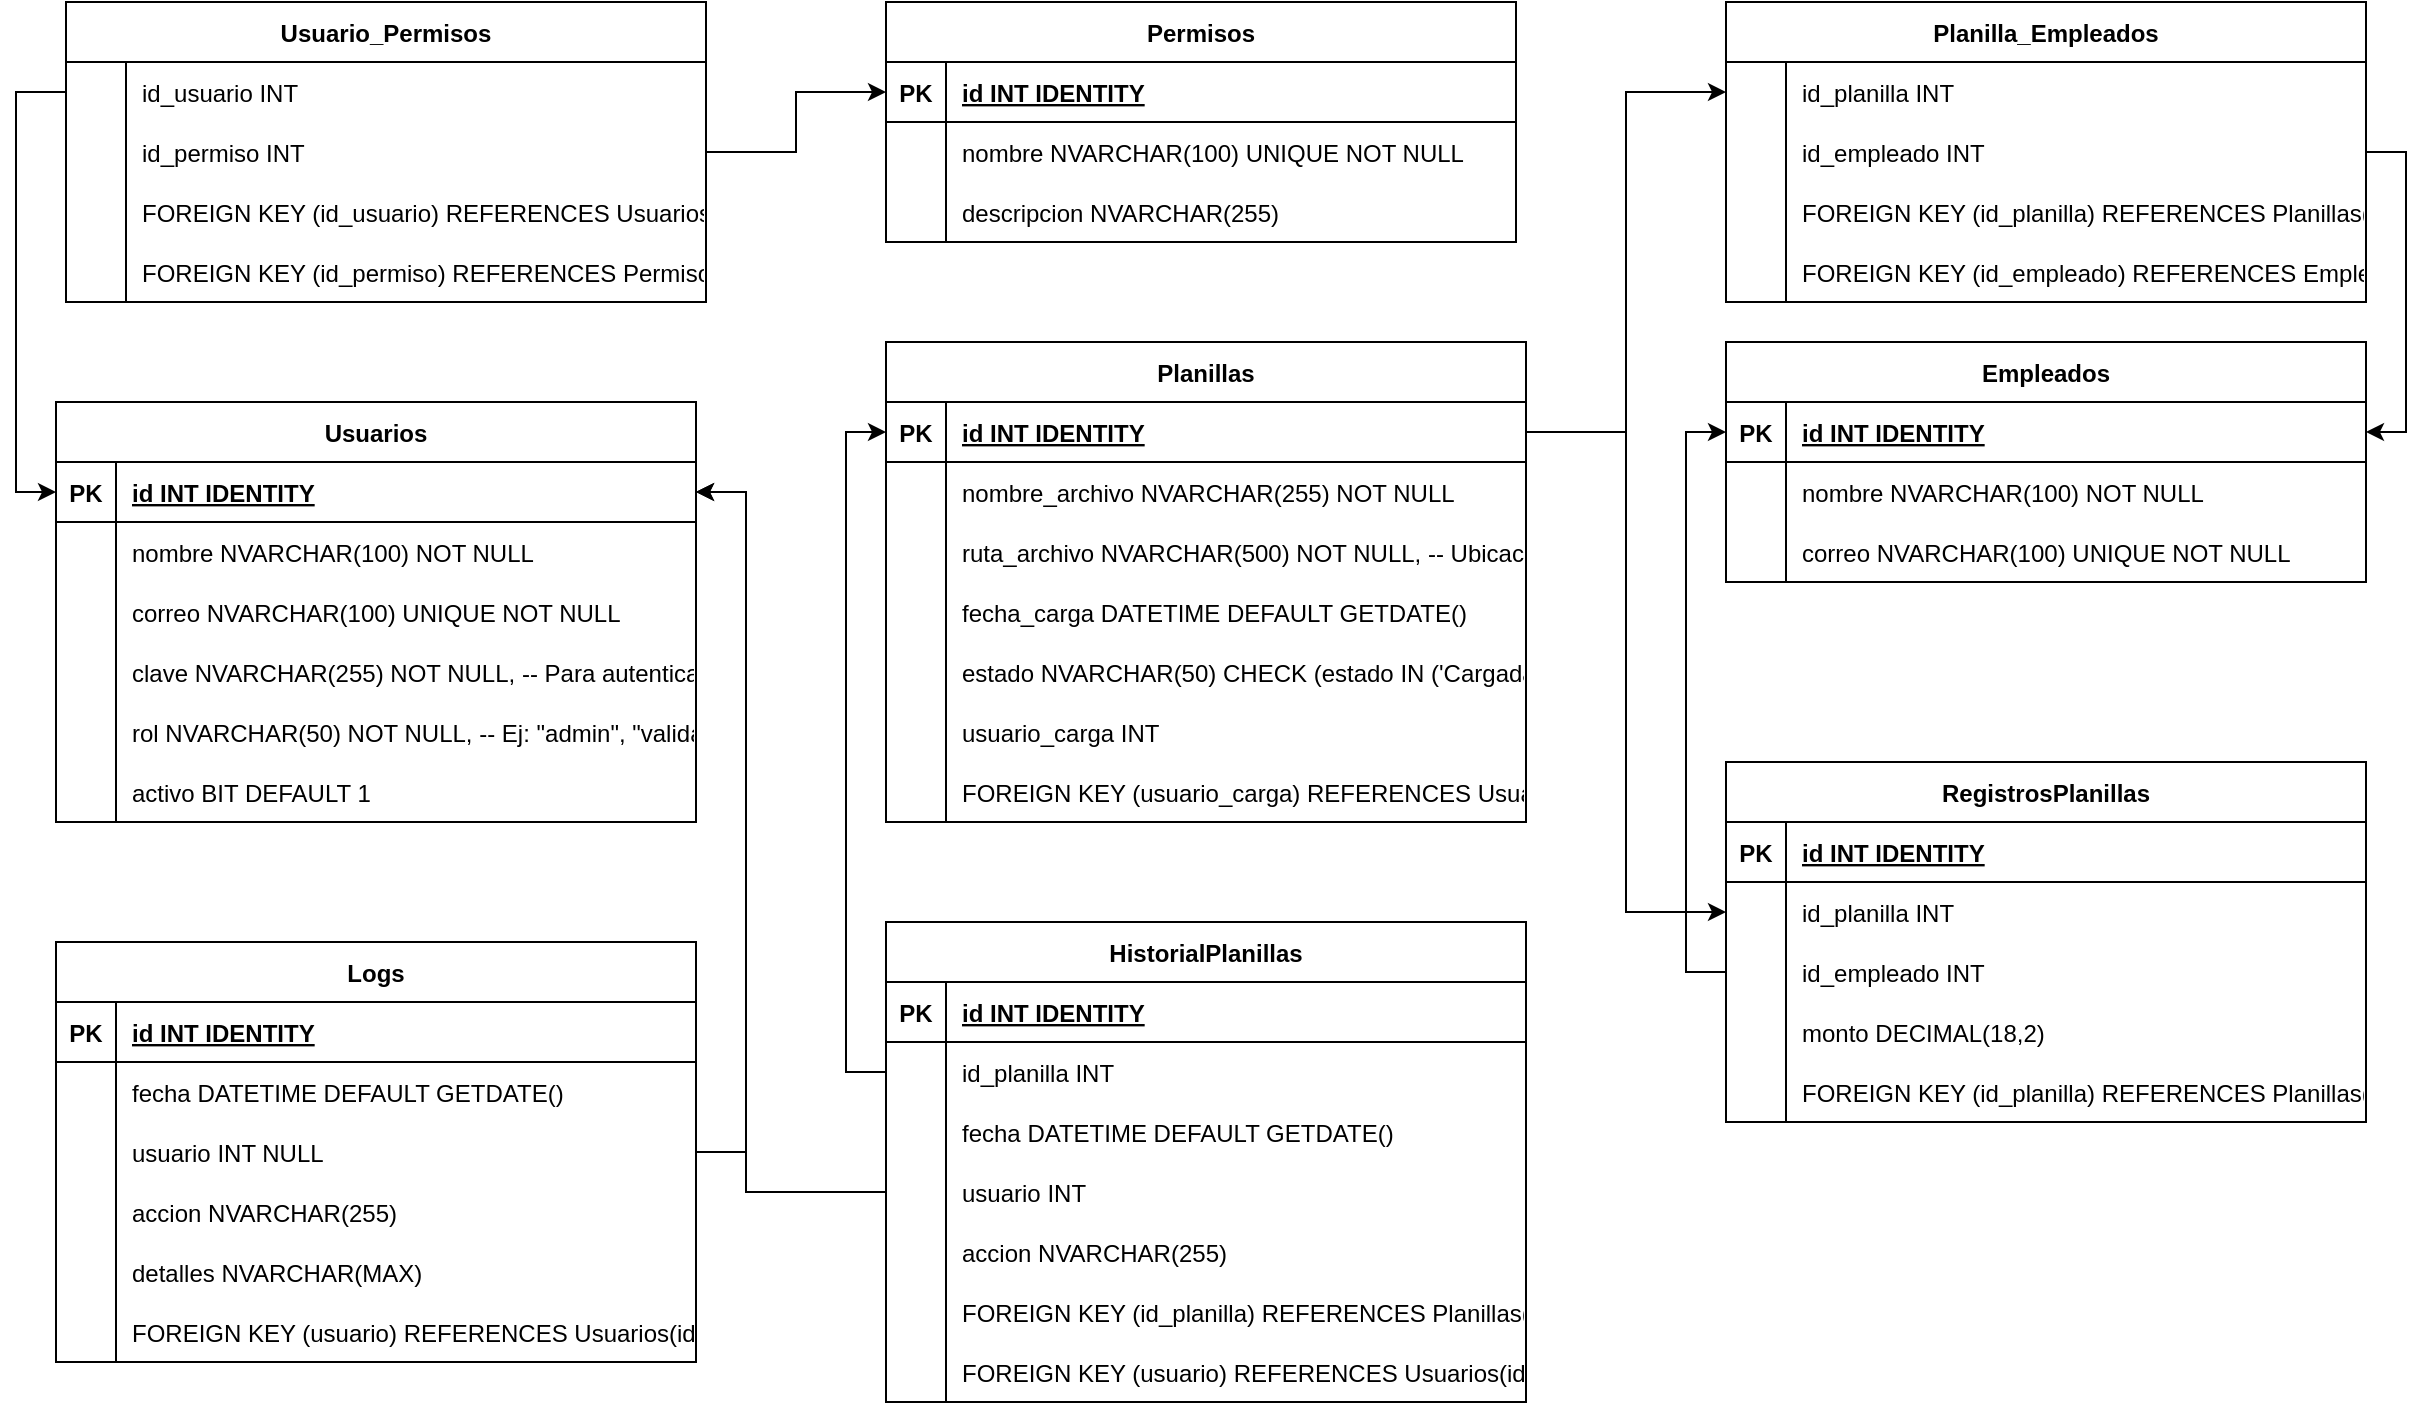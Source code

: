 <mxfile version="26.1.0">
  <diagram id="4pjUvsiZn3w7Avb8T7Lv" name="Página-1">
    <mxGraphModel dx="3434" dy="1342" grid="1" gridSize="10" guides="1" tooltips="1" connect="1" arrows="1" fold="1" page="1" pageScale="1" pageWidth="827" pageHeight="1169" math="0" shadow="0">
      <root>
        <mxCell id="0" />
        <mxCell id="1" parent="0" />
        <mxCell id="kPYO-tZf4_fOYgwMHSNr-1" value="Usuarios" style="shape=table;startSize=30;container=1;collapsible=1;childLayout=tableLayout;fixedRows=1;rowLines=0;fontStyle=1;align=center;resizeLast=1;" vertex="1" parent="1">
          <mxGeometry x="-790" y="210" width="320" height="210" as="geometry" />
        </mxCell>
        <mxCell id="kPYO-tZf4_fOYgwMHSNr-2" value="" style="shape=tableRow;horizontal=0;startSize=0;swimlaneHead=0;swimlaneBody=0;fillColor=none;collapsible=0;dropTarget=0;points=[[0,0.5],[1,0.5]];portConstraint=eastwest;strokeColor=inherit;top=0;left=0;right=0;bottom=1;" vertex="1" parent="kPYO-tZf4_fOYgwMHSNr-1">
          <mxGeometry y="30" width="320" height="30" as="geometry" />
        </mxCell>
        <mxCell id="kPYO-tZf4_fOYgwMHSNr-3" value="PK" style="shape=partialRectangle;overflow=hidden;connectable=0;fillColor=none;strokeColor=inherit;top=0;left=0;bottom=0;right=0;fontStyle=1;" vertex="1" parent="kPYO-tZf4_fOYgwMHSNr-2">
          <mxGeometry width="30" height="30" as="geometry">
            <mxRectangle width="30" height="30" as="alternateBounds" />
          </mxGeometry>
        </mxCell>
        <mxCell id="kPYO-tZf4_fOYgwMHSNr-4" value="id INT IDENTITY " style="shape=partialRectangle;overflow=hidden;connectable=0;fillColor=none;align=left;strokeColor=inherit;top=0;left=0;bottom=0;right=0;spacingLeft=6;fontStyle=5;" vertex="1" parent="kPYO-tZf4_fOYgwMHSNr-2">
          <mxGeometry x="30" width="290" height="30" as="geometry">
            <mxRectangle width="290" height="30" as="alternateBounds" />
          </mxGeometry>
        </mxCell>
        <mxCell id="kPYO-tZf4_fOYgwMHSNr-5" value="" style="shape=tableRow;horizontal=0;startSize=0;swimlaneHead=0;swimlaneBody=0;fillColor=none;collapsible=0;dropTarget=0;points=[[0,0.5],[1,0.5]];portConstraint=eastwest;strokeColor=inherit;top=0;left=0;right=0;bottom=0;" vertex="1" parent="kPYO-tZf4_fOYgwMHSNr-1">
          <mxGeometry y="60" width="320" height="30" as="geometry" />
        </mxCell>
        <mxCell id="kPYO-tZf4_fOYgwMHSNr-6" value="" style="shape=partialRectangle;overflow=hidden;connectable=0;fillColor=none;strokeColor=inherit;top=0;left=0;bottom=0;right=0;" vertex="1" parent="kPYO-tZf4_fOYgwMHSNr-5">
          <mxGeometry width="30" height="30" as="geometry">
            <mxRectangle width="30" height="30" as="alternateBounds" />
          </mxGeometry>
        </mxCell>
        <mxCell id="kPYO-tZf4_fOYgwMHSNr-7" value="nombre NVARCHAR(100) NOT NULL" style="shape=partialRectangle;overflow=hidden;connectable=0;fillColor=none;align=left;strokeColor=inherit;top=0;left=0;bottom=0;right=0;spacingLeft=6;" vertex="1" parent="kPYO-tZf4_fOYgwMHSNr-5">
          <mxGeometry x="30" width="290" height="30" as="geometry">
            <mxRectangle width="290" height="30" as="alternateBounds" />
          </mxGeometry>
        </mxCell>
        <mxCell id="kPYO-tZf4_fOYgwMHSNr-8" value="" style="shape=tableRow;horizontal=0;startSize=0;swimlaneHead=0;swimlaneBody=0;fillColor=none;collapsible=0;dropTarget=0;points=[[0,0.5],[1,0.5]];portConstraint=eastwest;strokeColor=inherit;top=0;left=0;right=0;bottom=0;" vertex="1" parent="kPYO-tZf4_fOYgwMHSNr-1">
          <mxGeometry y="90" width="320" height="30" as="geometry" />
        </mxCell>
        <mxCell id="kPYO-tZf4_fOYgwMHSNr-9" value="" style="shape=partialRectangle;overflow=hidden;connectable=0;fillColor=none;strokeColor=inherit;top=0;left=0;bottom=0;right=0;" vertex="1" parent="kPYO-tZf4_fOYgwMHSNr-8">
          <mxGeometry width="30" height="30" as="geometry">
            <mxRectangle width="30" height="30" as="alternateBounds" />
          </mxGeometry>
        </mxCell>
        <mxCell id="kPYO-tZf4_fOYgwMHSNr-10" value="correo NVARCHAR(100) UNIQUE NOT NULL" style="shape=partialRectangle;overflow=hidden;connectable=0;fillColor=none;align=left;strokeColor=inherit;top=0;left=0;bottom=0;right=0;spacingLeft=6;" vertex="1" parent="kPYO-tZf4_fOYgwMHSNr-8">
          <mxGeometry x="30" width="290" height="30" as="geometry">
            <mxRectangle width="290" height="30" as="alternateBounds" />
          </mxGeometry>
        </mxCell>
        <mxCell id="kPYO-tZf4_fOYgwMHSNr-11" value="" style="shape=tableRow;horizontal=0;startSize=0;swimlaneHead=0;swimlaneBody=0;fillColor=none;collapsible=0;dropTarget=0;points=[[0,0.5],[1,0.5]];portConstraint=eastwest;strokeColor=inherit;top=0;left=0;right=0;bottom=0;" vertex="1" parent="kPYO-tZf4_fOYgwMHSNr-1">
          <mxGeometry y="120" width="320" height="30" as="geometry" />
        </mxCell>
        <mxCell id="kPYO-tZf4_fOYgwMHSNr-12" value="" style="shape=partialRectangle;overflow=hidden;connectable=0;fillColor=none;strokeColor=inherit;top=0;left=0;bottom=0;right=0;" vertex="1" parent="kPYO-tZf4_fOYgwMHSNr-11">
          <mxGeometry width="30" height="30" as="geometry">
            <mxRectangle width="30" height="30" as="alternateBounds" />
          </mxGeometry>
        </mxCell>
        <mxCell id="kPYO-tZf4_fOYgwMHSNr-13" value="clave NVARCHAR(255) NOT NULL,  -- Para autenticación complementaria" style="shape=partialRectangle;overflow=hidden;connectable=0;fillColor=none;align=left;strokeColor=inherit;top=0;left=0;bottom=0;right=0;spacingLeft=6;" vertex="1" parent="kPYO-tZf4_fOYgwMHSNr-11">
          <mxGeometry x="30" width="290" height="30" as="geometry">
            <mxRectangle width="290" height="30" as="alternateBounds" />
          </mxGeometry>
        </mxCell>
        <mxCell id="kPYO-tZf4_fOYgwMHSNr-14" value="" style="shape=tableRow;horizontal=0;startSize=0;swimlaneHead=0;swimlaneBody=0;fillColor=none;collapsible=0;dropTarget=0;points=[[0,0.5],[1,0.5]];portConstraint=eastwest;strokeColor=inherit;top=0;left=0;right=0;bottom=0;" vertex="1" parent="kPYO-tZf4_fOYgwMHSNr-1">
          <mxGeometry y="150" width="320" height="30" as="geometry" />
        </mxCell>
        <mxCell id="kPYO-tZf4_fOYgwMHSNr-15" value="" style="shape=partialRectangle;overflow=hidden;connectable=0;fillColor=none;strokeColor=inherit;top=0;left=0;bottom=0;right=0;" vertex="1" parent="kPYO-tZf4_fOYgwMHSNr-14">
          <mxGeometry width="30" height="30" as="geometry">
            <mxRectangle width="30" height="30" as="alternateBounds" />
          </mxGeometry>
        </mxCell>
        <mxCell id="kPYO-tZf4_fOYgwMHSNr-16" value="rol NVARCHAR(50) NOT NULL,  -- Ej: &quot;admin&quot;, &quot;validador&quot;, &quot;empleado&quot;" style="shape=partialRectangle;overflow=hidden;connectable=0;fillColor=none;align=left;strokeColor=inherit;top=0;left=0;bottom=0;right=0;spacingLeft=6;" vertex="1" parent="kPYO-tZf4_fOYgwMHSNr-14">
          <mxGeometry x="30" width="290" height="30" as="geometry">
            <mxRectangle width="290" height="30" as="alternateBounds" />
          </mxGeometry>
        </mxCell>
        <mxCell id="kPYO-tZf4_fOYgwMHSNr-17" value="" style="shape=tableRow;horizontal=0;startSize=0;swimlaneHead=0;swimlaneBody=0;fillColor=none;collapsible=0;dropTarget=0;points=[[0,0.5],[1,0.5]];portConstraint=eastwest;strokeColor=inherit;top=0;left=0;right=0;bottom=0;" vertex="1" parent="kPYO-tZf4_fOYgwMHSNr-1">
          <mxGeometry y="180" width="320" height="30" as="geometry" />
        </mxCell>
        <mxCell id="kPYO-tZf4_fOYgwMHSNr-18" value="" style="shape=partialRectangle;overflow=hidden;connectable=0;fillColor=none;strokeColor=inherit;top=0;left=0;bottom=0;right=0;" vertex="1" parent="kPYO-tZf4_fOYgwMHSNr-17">
          <mxGeometry width="30" height="30" as="geometry">
            <mxRectangle width="30" height="30" as="alternateBounds" />
          </mxGeometry>
        </mxCell>
        <mxCell id="kPYO-tZf4_fOYgwMHSNr-19" value="activo BIT DEFAULT 1" style="shape=partialRectangle;overflow=hidden;connectable=0;fillColor=none;align=left;strokeColor=inherit;top=0;left=0;bottom=0;right=0;spacingLeft=6;" vertex="1" parent="kPYO-tZf4_fOYgwMHSNr-17">
          <mxGeometry x="30" width="290" height="30" as="geometry">
            <mxRectangle width="290" height="30" as="alternateBounds" />
          </mxGeometry>
        </mxCell>
        <mxCell id="kPYO-tZf4_fOYgwMHSNr-20" value="Permisos" style="shape=table;startSize=30;container=1;collapsible=1;childLayout=tableLayout;fixedRows=1;rowLines=0;fontStyle=1;align=center;resizeLast=1;" vertex="1" parent="1">
          <mxGeometry x="-375" y="10" width="315" height="120" as="geometry" />
        </mxCell>
        <mxCell id="kPYO-tZf4_fOYgwMHSNr-21" value="" style="shape=tableRow;horizontal=0;startSize=0;swimlaneHead=0;swimlaneBody=0;fillColor=none;collapsible=0;dropTarget=0;points=[[0,0.5],[1,0.5]];portConstraint=eastwest;strokeColor=inherit;top=0;left=0;right=0;bottom=1;" vertex="1" parent="kPYO-tZf4_fOYgwMHSNr-20">
          <mxGeometry y="30" width="315" height="30" as="geometry" />
        </mxCell>
        <mxCell id="kPYO-tZf4_fOYgwMHSNr-22" value="PK" style="shape=partialRectangle;overflow=hidden;connectable=0;fillColor=none;strokeColor=inherit;top=0;left=0;bottom=0;right=0;fontStyle=1;" vertex="1" parent="kPYO-tZf4_fOYgwMHSNr-21">
          <mxGeometry width="30" height="30" as="geometry">
            <mxRectangle width="30" height="30" as="alternateBounds" />
          </mxGeometry>
        </mxCell>
        <mxCell id="kPYO-tZf4_fOYgwMHSNr-23" value="id INT IDENTITY " style="shape=partialRectangle;overflow=hidden;connectable=0;fillColor=none;align=left;strokeColor=inherit;top=0;left=0;bottom=0;right=0;spacingLeft=6;fontStyle=5;" vertex="1" parent="kPYO-tZf4_fOYgwMHSNr-21">
          <mxGeometry x="30" width="285" height="30" as="geometry">
            <mxRectangle width="285" height="30" as="alternateBounds" />
          </mxGeometry>
        </mxCell>
        <mxCell id="kPYO-tZf4_fOYgwMHSNr-24" value="" style="shape=tableRow;horizontal=0;startSize=0;swimlaneHead=0;swimlaneBody=0;fillColor=none;collapsible=0;dropTarget=0;points=[[0,0.5],[1,0.5]];portConstraint=eastwest;strokeColor=inherit;top=0;left=0;right=0;bottom=0;" vertex="1" parent="kPYO-tZf4_fOYgwMHSNr-20">
          <mxGeometry y="60" width="315" height="30" as="geometry" />
        </mxCell>
        <mxCell id="kPYO-tZf4_fOYgwMHSNr-25" value="" style="shape=partialRectangle;overflow=hidden;connectable=0;fillColor=none;strokeColor=inherit;top=0;left=0;bottom=0;right=0;" vertex="1" parent="kPYO-tZf4_fOYgwMHSNr-24">
          <mxGeometry width="30" height="30" as="geometry">
            <mxRectangle width="30" height="30" as="alternateBounds" />
          </mxGeometry>
        </mxCell>
        <mxCell id="kPYO-tZf4_fOYgwMHSNr-26" value="nombre NVARCHAR(100) UNIQUE NOT NULL" style="shape=partialRectangle;overflow=hidden;connectable=0;fillColor=none;align=left;strokeColor=inherit;top=0;left=0;bottom=0;right=0;spacingLeft=6;" vertex="1" parent="kPYO-tZf4_fOYgwMHSNr-24">
          <mxGeometry x="30" width="285" height="30" as="geometry">
            <mxRectangle width="285" height="30" as="alternateBounds" />
          </mxGeometry>
        </mxCell>
        <mxCell id="kPYO-tZf4_fOYgwMHSNr-27" value="" style="shape=tableRow;horizontal=0;startSize=0;swimlaneHead=0;swimlaneBody=0;fillColor=none;collapsible=0;dropTarget=0;points=[[0,0.5],[1,0.5]];portConstraint=eastwest;strokeColor=inherit;top=0;left=0;right=0;bottom=0;" vertex="1" parent="kPYO-tZf4_fOYgwMHSNr-20">
          <mxGeometry y="90" width="315" height="30" as="geometry" />
        </mxCell>
        <mxCell id="kPYO-tZf4_fOYgwMHSNr-28" value="" style="shape=partialRectangle;overflow=hidden;connectable=0;fillColor=none;strokeColor=inherit;top=0;left=0;bottom=0;right=0;" vertex="1" parent="kPYO-tZf4_fOYgwMHSNr-27">
          <mxGeometry width="30" height="30" as="geometry">
            <mxRectangle width="30" height="30" as="alternateBounds" />
          </mxGeometry>
        </mxCell>
        <mxCell id="kPYO-tZf4_fOYgwMHSNr-29" value="descripcion NVARCHAR(255)" style="shape=partialRectangle;overflow=hidden;connectable=0;fillColor=none;align=left;strokeColor=inherit;top=0;left=0;bottom=0;right=0;spacingLeft=6;" vertex="1" parent="kPYO-tZf4_fOYgwMHSNr-27">
          <mxGeometry x="30" width="285" height="30" as="geometry">
            <mxRectangle width="285" height="30" as="alternateBounds" />
          </mxGeometry>
        </mxCell>
        <mxCell id="kPYO-tZf4_fOYgwMHSNr-30" value="Usuario_Permisos" style="shape=table;startSize=30;container=1;collapsible=1;childLayout=tableLayout;fixedRows=1;rowLines=0;fontStyle=1;align=center;resizeLast=1;" vertex="1" parent="1">
          <mxGeometry x="-785" y="10" width="320" height="150" as="geometry" />
        </mxCell>
        <mxCell id="kPYO-tZf4_fOYgwMHSNr-31" value="" style="shape=tableRow;horizontal=0;startSize=0;swimlaneHead=0;swimlaneBody=0;fillColor=none;collapsible=0;dropTarget=0;points=[[0,0.5],[1,0.5]];portConstraint=eastwest;strokeColor=inherit;top=0;left=0;right=0;bottom=0;" vertex="1" parent="kPYO-tZf4_fOYgwMHSNr-30">
          <mxGeometry y="30" width="320" height="30" as="geometry" />
        </mxCell>
        <mxCell id="kPYO-tZf4_fOYgwMHSNr-32" value="" style="shape=partialRectangle;overflow=hidden;connectable=0;fillColor=none;strokeColor=inherit;top=0;left=0;bottom=0;right=0;" vertex="1" parent="kPYO-tZf4_fOYgwMHSNr-31">
          <mxGeometry width="30" height="30" as="geometry">
            <mxRectangle width="30" height="30" as="alternateBounds" />
          </mxGeometry>
        </mxCell>
        <mxCell id="kPYO-tZf4_fOYgwMHSNr-33" value="id_usuario INT" style="shape=partialRectangle;overflow=hidden;connectable=0;fillColor=none;align=left;strokeColor=inherit;top=0;left=0;bottom=0;right=0;spacingLeft=6;" vertex="1" parent="kPYO-tZf4_fOYgwMHSNr-31">
          <mxGeometry x="30" width="290" height="30" as="geometry">
            <mxRectangle width="290" height="30" as="alternateBounds" />
          </mxGeometry>
        </mxCell>
        <mxCell id="kPYO-tZf4_fOYgwMHSNr-34" value="" style="shape=tableRow;horizontal=0;startSize=0;swimlaneHead=0;swimlaneBody=0;fillColor=none;collapsible=0;dropTarget=0;points=[[0,0.5],[1,0.5]];portConstraint=eastwest;strokeColor=inherit;top=0;left=0;right=0;bottom=0;" vertex="1" parent="kPYO-tZf4_fOYgwMHSNr-30">
          <mxGeometry y="60" width="320" height="30" as="geometry" />
        </mxCell>
        <mxCell id="kPYO-tZf4_fOYgwMHSNr-35" value="" style="shape=partialRectangle;overflow=hidden;connectable=0;fillColor=none;strokeColor=inherit;top=0;left=0;bottom=0;right=0;" vertex="1" parent="kPYO-tZf4_fOYgwMHSNr-34">
          <mxGeometry width="30" height="30" as="geometry">
            <mxRectangle width="30" height="30" as="alternateBounds" />
          </mxGeometry>
        </mxCell>
        <mxCell id="kPYO-tZf4_fOYgwMHSNr-36" value="id_permiso INT" style="shape=partialRectangle;overflow=hidden;connectable=0;fillColor=none;align=left;strokeColor=inherit;top=0;left=0;bottom=0;right=0;spacingLeft=6;" vertex="1" parent="kPYO-tZf4_fOYgwMHSNr-34">
          <mxGeometry x="30" width="290" height="30" as="geometry">
            <mxRectangle width="290" height="30" as="alternateBounds" />
          </mxGeometry>
        </mxCell>
        <mxCell id="kPYO-tZf4_fOYgwMHSNr-37" value="" style="shape=tableRow;horizontal=0;startSize=0;swimlaneHead=0;swimlaneBody=0;fillColor=none;collapsible=0;dropTarget=0;points=[[0,0.5],[1,0.5]];portConstraint=eastwest;strokeColor=inherit;top=0;left=0;right=0;bottom=0;" vertex="1" parent="kPYO-tZf4_fOYgwMHSNr-30">
          <mxGeometry y="90" width="320" height="30" as="geometry" />
        </mxCell>
        <mxCell id="kPYO-tZf4_fOYgwMHSNr-38" value="" style="shape=partialRectangle;overflow=hidden;connectable=0;fillColor=none;strokeColor=inherit;top=0;left=0;bottom=0;right=0;" vertex="1" parent="kPYO-tZf4_fOYgwMHSNr-37">
          <mxGeometry width="30" height="30" as="geometry">
            <mxRectangle width="30" height="30" as="alternateBounds" />
          </mxGeometry>
        </mxCell>
        <mxCell id="kPYO-tZf4_fOYgwMHSNr-39" value="FOREIGN KEY (id_usuario) REFERENCES Usuarios(id)" style="shape=partialRectangle;overflow=hidden;connectable=0;fillColor=none;align=left;strokeColor=inherit;top=0;left=0;bottom=0;right=0;spacingLeft=6;" vertex="1" parent="kPYO-tZf4_fOYgwMHSNr-37">
          <mxGeometry x="30" width="290" height="30" as="geometry">
            <mxRectangle width="290" height="30" as="alternateBounds" />
          </mxGeometry>
        </mxCell>
        <mxCell id="kPYO-tZf4_fOYgwMHSNr-40" value="" style="shape=tableRow;horizontal=0;startSize=0;swimlaneHead=0;swimlaneBody=0;fillColor=none;collapsible=0;dropTarget=0;points=[[0,0.5],[1,0.5]];portConstraint=eastwest;strokeColor=inherit;top=0;left=0;right=0;bottom=0;" vertex="1" parent="kPYO-tZf4_fOYgwMHSNr-30">
          <mxGeometry y="120" width="320" height="30" as="geometry" />
        </mxCell>
        <mxCell id="kPYO-tZf4_fOYgwMHSNr-41" value="" style="shape=partialRectangle;overflow=hidden;connectable=0;fillColor=none;strokeColor=inherit;top=0;left=0;bottom=0;right=0;" vertex="1" parent="kPYO-tZf4_fOYgwMHSNr-40">
          <mxGeometry width="30" height="30" as="geometry">
            <mxRectangle width="30" height="30" as="alternateBounds" />
          </mxGeometry>
        </mxCell>
        <mxCell id="kPYO-tZf4_fOYgwMHSNr-42" value="FOREIGN KEY (id_permiso) REFERENCES Permisos(id)" style="shape=partialRectangle;overflow=hidden;connectable=0;fillColor=none;align=left;strokeColor=inherit;top=0;left=0;bottom=0;right=0;spacingLeft=6;" vertex="1" parent="kPYO-tZf4_fOYgwMHSNr-40">
          <mxGeometry x="30" width="290" height="30" as="geometry">
            <mxRectangle width="290" height="30" as="alternateBounds" />
          </mxGeometry>
        </mxCell>
        <mxCell id="kPYO-tZf4_fOYgwMHSNr-43" value="Planillas" style="shape=table;startSize=30;container=1;collapsible=1;childLayout=tableLayout;fixedRows=1;rowLines=0;fontStyle=1;align=center;resizeLast=1;" vertex="1" parent="1">
          <mxGeometry x="-375" y="180" width="320" height="240" as="geometry" />
        </mxCell>
        <mxCell id="kPYO-tZf4_fOYgwMHSNr-44" value="" style="shape=tableRow;horizontal=0;startSize=0;swimlaneHead=0;swimlaneBody=0;fillColor=none;collapsible=0;dropTarget=0;points=[[0,0.5],[1,0.5]];portConstraint=eastwest;strokeColor=inherit;top=0;left=0;right=0;bottom=1;" vertex="1" parent="kPYO-tZf4_fOYgwMHSNr-43">
          <mxGeometry y="30" width="320" height="30" as="geometry" />
        </mxCell>
        <mxCell id="kPYO-tZf4_fOYgwMHSNr-45" value="PK" style="shape=partialRectangle;overflow=hidden;connectable=0;fillColor=none;strokeColor=inherit;top=0;left=0;bottom=0;right=0;fontStyle=1;" vertex="1" parent="kPYO-tZf4_fOYgwMHSNr-44">
          <mxGeometry width="30" height="30" as="geometry">
            <mxRectangle width="30" height="30" as="alternateBounds" />
          </mxGeometry>
        </mxCell>
        <mxCell id="kPYO-tZf4_fOYgwMHSNr-46" value="id INT IDENTITY " style="shape=partialRectangle;overflow=hidden;connectable=0;fillColor=none;align=left;strokeColor=inherit;top=0;left=0;bottom=0;right=0;spacingLeft=6;fontStyle=5;" vertex="1" parent="kPYO-tZf4_fOYgwMHSNr-44">
          <mxGeometry x="30" width="290" height="30" as="geometry">
            <mxRectangle width="290" height="30" as="alternateBounds" />
          </mxGeometry>
        </mxCell>
        <mxCell id="kPYO-tZf4_fOYgwMHSNr-47" value="" style="shape=tableRow;horizontal=0;startSize=0;swimlaneHead=0;swimlaneBody=0;fillColor=none;collapsible=0;dropTarget=0;points=[[0,0.5],[1,0.5]];portConstraint=eastwest;strokeColor=inherit;top=0;left=0;right=0;bottom=0;" vertex="1" parent="kPYO-tZf4_fOYgwMHSNr-43">
          <mxGeometry y="60" width="320" height="30" as="geometry" />
        </mxCell>
        <mxCell id="kPYO-tZf4_fOYgwMHSNr-48" value="" style="shape=partialRectangle;overflow=hidden;connectable=0;fillColor=none;strokeColor=inherit;top=0;left=0;bottom=0;right=0;" vertex="1" parent="kPYO-tZf4_fOYgwMHSNr-47">
          <mxGeometry width="30" height="30" as="geometry">
            <mxRectangle width="30" height="30" as="alternateBounds" />
          </mxGeometry>
        </mxCell>
        <mxCell id="kPYO-tZf4_fOYgwMHSNr-49" value="nombre_archivo NVARCHAR(255) NOT NULL" style="shape=partialRectangle;overflow=hidden;connectable=0;fillColor=none;align=left;strokeColor=inherit;top=0;left=0;bottom=0;right=0;spacingLeft=6;" vertex="1" parent="kPYO-tZf4_fOYgwMHSNr-47">
          <mxGeometry x="30" width="290" height="30" as="geometry">
            <mxRectangle width="290" height="30" as="alternateBounds" />
          </mxGeometry>
        </mxCell>
        <mxCell id="kPYO-tZf4_fOYgwMHSNr-50" value="" style="shape=tableRow;horizontal=0;startSize=0;swimlaneHead=0;swimlaneBody=0;fillColor=none;collapsible=0;dropTarget=0;points=[[0,0.5],[1,0.5]];portConstraint=eastwest;strokeColor=inherit;top=0;left=0;right=0;bottom=0;" vertex="1" parent="kPYO-tZf4_fOYgwMHSNr-43">
          <mxGeometry y="90" width="320" height="30" as="geometry" />
        </mxCell>
        <mxCell id="kPYO-tZf4_fOYgwMHSNr-51" value="" style="shape=partialRectangle;overflow=hidden;connectable=0;fillColor=none;strokeColor=inherit;top=0;left=0;bottom=0;right=0;" vertex="1" parent="kPYO-tZf4_fOYgwMHSNr-50">
          <mxGeometry width="30" height="30" as="geometry">
            <mxRectangle width="30" height="30" as="alternateBounds" />
          </mxGeometry>
        </mxCell>
        <mxCell id="kPYO-tZf4_fOYgwMHSNr-52" value="ruta_archivo NVARCHAR(500) NOT NULL,  -- Ubicación en servidor o nube" style="shape=partialRectangle;overflow=hidden;connectable=0;fillColor=none;align=left;strokeColor=inherit;top=0;left=0;bottom=0;right=0;spacingLeft=6;" vertex="1" parent="kPYO-tZf4_fOYgwMHSNr-50">
          <mxGeometry x="30" width="290" height="30" as="geometry">
            <mxRectangle width="290" height="30" as="alternateBounds" />
          </mxGeometry>
        </mxCell>
        <mxCell id="kPYO-tZf4_fOYgwMHSNr-53" value="" style="shape=tableRow;horizontal=0;startSize=0;swimlaneHead=0;swimlaneBody=0;fillColor=none;collapsible=0;dropTarget=0;points=[[0,0.5],[1,0.5]];portConstraint=eastwest;strokeColor=inherit;top=0;left=0;right=0;bottom=0;" vertex="1" parent="kPYO-tZf4_fOYgwMHSNr-43">
          <mxGeometry y="120" width="320" height="30" as="geometry" />
        </mxCell>
        <mxCell id="kPYO-tZf4_fOYgwMHSNr-54" value="" style="shape=partialRectangle;overflow=hidden;connectable=0;fillColor=none;strokeColor=inherit;top=0;left=0;bottom=0;right=0;" vertex="1" parent="kPYO-tZf4_fOYgwMHSNr-53">
          <mxGeometry width="30" height="30" as="geometry">
            <mxRectangle width="30" height="30" as="alternateBounds" />
          </mxGeometry>
        </mxCell>
        <mxCell id="kPYO-tZf4_fOYgwMHSNr-55" value="fecha_carga DATETIME DEFAULT GETDATE()" style="shape=partialRectangle;overflow=hidden;connectable=0;fillColor=none;align=left;strokeColor=inherit;top=0;left=0;bottom=0;right=0;spacingLeft=6;" vertex="1" parent="kPYO-tZf4_fOYgwMHSNr-53">
          <mxGeometry x="30" width="290" height="30" as="geometry">
            <mxRectangle width="290" height="30" as="alternateBounds" />
          </mxGeometry>
        </mxCell>
        <mxCell id="kPYO-tZf4_fOYgwMHSNr-56" value="" style="shape=tableRow;horizontal=0;startSize=0;swimlaneHead=0;swimlaneBody=0;fillColor=none;collapsible=0;dropTarget=0;points=[[0,0.5],[1,0.5]];portConstraint=eastwest;strokeColor=inherit;top=0;left=0;right=0;bottom=0;" vertex="1" parent="kPYO-tZf4_fOYgwMHSNr-43">
          <mxGeometry y="150" width="320" height="30" as="geometry" />
        </mxCell>
        <mxCell id="kPYO-tZf4_fOYgwMHSNr-57" value="" style="shape=partialRectangle;overflow=hidden;connectable=0;fillColor=none;strokeColor=inherit;top=0;left=0;bottom=0;right=0;" vertex="1" parent="kPYO-tZf4_fOYgwMHSNr-56">
          <mxGeometry width="30" height="30" as="geometry">
            <mxRectangle width="30" height="30" as="alternateBounds" />
          </mxGeometry>
        </mxCell>
        <mxCell id="kPYO-tZf4_fOYgwMHSNr-58" value="estado NVARCHAR(50) CHECK (estado IN (&#39;Cargada&#39;, &#39;Validada&#39;, &#39;Aprobación1&#39;, &#39;Aprobación2&#39;, &#39;Aprobada&#39;, &#39;Rechazada&#39;))" style="shape=partialRectangle;overflow=hidden;connectable=0;fillColor=none;align=left;strokeColor=inherit;top=0;left=0;bottom=0;right=0;spacingLeft=6;" vertex="1" parent="kPYO-tZf4_fOYgwMHSNr-56">
          <mxGeometry x="30" width="290" height="30" as="geometry">
            <mxRectangle width="290" height="30" as="alternateBounds" />
          </mxGeometry>
        </mxCell>
        <mxCell id="kPYO-tZf4_fOYgwMHSNr-59" value="" style="shape=tableRow;horizontal=0;startSize=0;swimlaneHead=0;swimlaneBody=0;fillColor=none;collapsible=0;dropTarget=0;points=[[0,0.5],[1,0.5]];portConstraint=eastwest;strokeColor=inherit;top=0;left=0;right=0;bottom=0;" vertex="1" parent="kPYO-tZf4_fOYgwMHSNr-43">
          <mxGeometry y="180" width="320" height="30" as="geometry" />
        </mxCell>
        <mxCell id="kPYO-tZf4_fOYgwMHSNr-60" value="" style="shape=partialRectangle;overflow=hidden;connectable=0;fillColor=none;strokeColor=inherit;top=0;left=0;bottom=0;right=0;" vertex="1" parent="kPYO-tZf4_fOYgwMHSNr-59">
          <mxGeometry width="30" height="30" as="geometry">
            <mxRectangle width="30" height="30" as="alternateBounds" />
          </mxGeometry>
        </mxCell>
        <mxCell id="kPYO-tZf4_fOYgwMHSNr-61" value="usuario_carga INT" style="shape=partialRectangle;overflow=hidden;connectable=0;fillColor=none;align=left;strokeColor=inherit;top=0;left=0;bottom=0;right=0;spacingLeft=6;" vertex="1" parent="kPYO-tZf4_fOYgwMHSNr-59">
          <mxGeometry x="30" width="290" height="30" as="geometry">
            <mxRectangle width="290" height="30" as="alternateBounds" />
          </mxGeometry>
        </mxCell>
        <mxCell id="kPYO-tZf4_fOYgwMHSNr-62" value="" style="shape=tableRow;horizontal=0;startSize=0;swimlaneHead=0;swimlaneBody=0;fillColor=none;collapsible=0;dropTarget=0;points=[[0,0.5],[1,0.5]];portConstraint=eastwest;strokeColor=inherit;top=0;left=0;right=0;bottom=0;" vertex="1" parent="kPYO-tZf4_fOYgwMHSNr-43">
          <mxGeometry y="210" width="320" height="30" as="geometry" />
        </mxCell>
        <mxCell id="kPYO-tZf4_fOYgwMHSNr-63" value="" style="shape=partialRectangle;overflow=hidden;connectable=0;fillColor=none;strokeColor=inherit;top=0;left=0;bottom=0;right=0;" vertex="1" parent="kPYO-tZf4_fOYgwMHSNr-62">
          <mxGeometry width="30" height="30" as="geometry">
            <mxRectangle width="30" height="30" as="alternateBounds" />
          </mxGeometry>
        </mxCell>
        <mxCell id="kPYO-tZf4_fOYgwMHSNr-64" value="FOREIGN KEY (usuario_carga) REFERENCES Usuarios(id)" style="shape=partialRectangle;overflow=hidden;connectable=0;fillColor=none;align=left;strokeColor=inherit;top=0;left=0;bottom=0;right=0;spacingLeft=6;" vertex="1" parent="kPYO-tZf4_fOYgwMHSNr-62">
          <mxGeometry x="30" width="290" height="30" as="geometry">
            <mxRectangle width="290" height="30" as="alternateBounds" />
          </mxGeometry>
        </mxCell>
        <mxCell id="kPYO-tZf4_fOYgwMHSNr-65" value="HistorialPlanillas" style="shape=table;startSize=30;container=1;collapsible=1;childLayout=tableLayout;fixedRows=1;rowLines=0;fontStyle=1;align=center;resizeLast=1;" vertex="1" parent="1">
          <mxGeometry x="-375" y="470" width="320" height="240" as="geometry" />
        </mxCell>
        <mxCell id="kPYO-tZf4_fOYgwMHSNr-66" value="" style="shape=tableRow;horizontal=0;startSize=0;swimlaneHead=0;swimlaneBody=0;fillColor=none;collapsible=0;dropTarget=0;points=[[0,0.5],[1,0.5]];portConstraint=eastwest;strokeColor=inherit;top=0;left=0;right=0;bottom=1;" vertex="1" parent="kPYO-tZf4_fOYgwMHSNr-65">
          <mxGeometry y="30" width="320" height="30" as="geometry" />
        </mxCell>
        <mxCell id="kPYO-tZf4_fOYgwMHSNr-67" value="PK" style="shape=partialRectangle;overflow=hidden;connectable=0;fillColor=none;strokeColor=inherit;top=0;left=0;bottom=0;right=0;fontStyle=1;" vertex="1" parent="kPYO-tZf4_fOYgwMHSNr-66">
          <mxGeometry width="30" height="30" as="geometry">
            <mxRectangle width="30" height="30" as="alternateBounds" />
          </mxGeometry>
        </mxCell>
        <mxCell id="kPYO-tZf4_fOYgwMHSNr-68" value="id INT IDENTITY " style="shape=partialRectangle;overflow=hidden;connectable=0;fillColor=none;align=left;strokeColor=inherit;top=0;left=0;bottom=0;right=0;spacingLeft=6;fontStyle=5;" vertex="1" parent="kPYO-tZf4_fOYgwMHSNr-66">
          <mxGeometry x="30" width="290" height="30" as="geometry">
            <mxRectangle width="290" height="30" as="alternateBounds" />
          </mxGeometry>
        </mxCell>
        <mxCell id="kPYO-tZf4_fOYgwMHSNr-69" value="" style="shape=tableRow;horizontal=0;startSize=0;swimlaneHead=0;swimlaneBody=0;fillColor=none;collapsible=0;dropTarget=0;points=[[0,0.5],[1,0.5]];portConstraint=eastwest;strokeColor=inherit;top=0;left=0;right=0;bottom=0;" vertex="1" parent="kPYO-tZf4_fOYgwMHSNr-65">
          <mxGeometry y="60" width="320" height="30" as="geometry" />
        </mxCell>
        <mxCell id="kPYO-tZf4_fOYgwMHSNr-70" value="" style="shape=partialRectangle;overflow=hidden;connectable=0;fillColor=none;strokeColor=inherit;top=0;left=0;bottom=0;right=0;" vertex="1" parent="kPYO-tZf4_fOYgwMHSNr-69">
          <mxGeometry width="30" height="30" as="geometry">
            <mxRectangle width="30" height="30" as="alternateBounds" />
          </mxGeometry>
        </mxCell>
        <mxCell id="kPYO-tZf4_fOYgwMHSNr-71" value="id_planilla INT" style="shape=partialRectangle;overflow=hidden;connectable=0;fillColor=none;align=left;strokeColor=inherit;top=0;left=0;bottom=0;right=0;spacingLeft=6;" vertex="1" parent="kPYO-tZf4_fOYgwMHSNr-69">
          <mxGeometry x="30" width="290" height="30" as="geometry">
            <mxRectangle width="290" height="30" as="alternateBounds" />
          </mxGeometry>
        </mxCell>
        <mxCell id="kPYO-tZf4_fOYgwMHSNr-72" value="" style="shape=tableRow;horizontal=0;startSize=0;swimlaneHead=0;swimlaneBody=0;fillColor=none;collapsible=0;dropTarget=0;points=[[0,0.5],[1,0.5]];portConstraint=eastwest;strokeColor=inherit;top=0;left=0;right=0;bottom=0;" vertex="1" parent="kPYO-tZf4_fOYgwMHSNr-65">
          <mxGeometry y="90" width="320" height="30" as="geometry" />
        </mxCell>
        <mxCell id="kPYO-tZf4_fOYgwMHSNr-73" value="" style="shape=partialRectangle;overflow=hidden;connectable=0;fillColor=none;strokeColor=inherit;top=0;left=0;bottom=0;right=0;" vertex="1" parent="kPYO-tZf4_fOYgwMHSNr-72">
          <mxGeometry width="30" height="30" as="geometry">
            <mxRectangle width="30" height="30" as="alternateBounds" />
          </mxGeometry>
        </mxCell>
        <mxCell id="kPYO-tZf4_fOYgwMHSNr-74" value="fecha DATETIME DEFAULT GETDATE()" style="shape=partialRectangle;overflow=hidden;connectable=0;fillColor=none;align=left;strokeColor=inherit;top=0;left=0;bottom=0;right=0;spacingLeft=6;" vertex="1" parent="kPYO-tZf4_fOYgwMHSNr-72">
          <mxGeometry x="30" width="290" height="30" as="geometry">
            <mxRectangle width="290" height="30" as="alternateBounds" />
          </mxGeometry>
        </mxCell>
        <mxCell id="kPYO-tZf4_fOYgwMHSNr-75" value="" style="shape=tableRow;horizontal=0;startSize=0;swimlaneHead=0;swimlaneBody=0;fillColor=none;collapsible=0;dropTarget=0;points=[[0,0.5],[1,0.5]];portConstraint=eastwest;strokeColor=inherit;top=0;left=0;right=0;bottom=0;" vertex="1" parent="kPYO-tZf4_fOYgwMHSNr-65">
          <mxGeometry y="120" width="320" height="30" as="geometry" />
        </mxCell>
        <mxCell id="kPYO-tZf4_fOYgwMHSNr-76" value="" style="shape=partialRectangle;overflow=hidden;connectable=0;fillColor=none;strokeColor=inherit;top=0;left=0;bottom=0;right=0;" vertex="1" parent="kPYO-tZf4_fOYgwMHSNr-75">
          <mxGeometry width="30" height="30" as="geometry">
            <mxRectangle width="30" height="30" as="alternateBounds" />
          </mxGeometry>
        </mxCell>
        <mxCell id="kPYO-tZf4_fOYgwMHSNr-77" value="usuario INT" style="shape=partialRectangle;overflow=hidden;connectable=0;fillColor=none;align=left;strokeColor=inherit;top=0;left=0;bottom=0;right=0;spacingLeft=6;" vertex="1" parent="kPYO-tZf4_fOYgwMHSNr-75">
          <mxGeometry x="30" width="290" height="30" as="geometry">
            <mxRectangle width="290" height="30" as="alternateBounds" />
          </mxGeometry>
        </mxCell>
        <mxCell id="kPYO-tZf4_fOYgwMHSNr-78" value="" style="shape=tableRow;horizontal=0;startSize=0;swimlaneHead=0;swimlaneBody=0;fillColor=none;collapsible=0;dropTarget=0;points=[[0,0.5],[1,0.5]];portConstraint=eastwest;strokeColor=inherit;top=0;left=0;right=0;bottom=0;" vertex="1" parent="kPYO-tZf4_fOYgwMHSNr-65">
          <mxGeometry y="150" width="320" height="30" as="geometry" />
        </mxCell>
        <mxCell id="kPYO-tZf4_fOYgwMHSNr-79" value="" style="shape=partialRectangle;overflow=hidden;connectable=0;fillColor=none;strokeColor=inherit;top=0;left=0;bottom=0;right=0;" vertex="1" parent="kPYO-tZf4_fOYgwMHSNr-78">
          <mxGeometry width="30" height="30" as="geometry">
            <mxRectangle width="30" height="30" as="alternateBounds" />
          </mxGeometry>
        </mxCell>
        <mxCell id="kPYO-tZf4_fOYgwMHSNr-80" value="accion NVARCHAR(255)" style="shape=partialRectangle;overflow=hidden;connectable=0;fillColor=none;align=left;strokeColor=inherit;top=0;left=0;bottom=0;right=0;spacingLeft=6;" vertex="1" parent="kPYO-tZf4_fOYgwMHSNr-78">
          <mxGeometry x="30" width="290" height="30" as="geometry">
            <mxRectangle width="290" height="30" as="alternateBounds" />
          </mxGeometry>
        </mxCell>
        <mxCell id="kPYO-tZf4_fOYgwMHSNr-81" value="" style="shape=tableRow;horizontal=0;startSize=0;swimlaneHead=0;swimlaneBody=0;fillColor=none;collapsible=0;dropTarget=0;points=[[0,0.5],[1,0.5]];portConstraint=eastwest;strokeColor=inherit;top=0;left=0;right=0;bottom=0;" vertex="1" parent="kPYO-tZf4_fOYgwMHSNr-65">
          <mxGeometry y="180" width="320" height="30" as="geometry" />
        </mxCell>
        <mxCell id="kPYO-tZf4_fOYgwMHSNr-82" value="" style="shape=partialRectangle;overflow=hidden;connectable=0;fillColor=none;strokeColor=inherit;top=0;left=0;bottom=0;right=0;" vertex="1" parent="kPYO-tZf4_fOYgwMHSNr-81">
          <mxGeometry width="30" height="30" as="geometry">
            <mxRectangle width="30" height="30" as="alternateBounds" />
          </mxGeometry>
        </mxCell>
        <mxCell id="kPYO-tZf4_fOYgwMHSNr-83" value="FOREIGN KEY (id_planilla) REFERENCES Planillas(id)" style="shape=partialRectangle;overflow=hidden;connectable=0;fillColor=none;align=left;strokeColor=inherit;top=0;left=0;bottom=0;right=0;spacingLeft=6;" vertex="1" parent="kPYO-tZf4_fOYgwMHSNr-81">
          <mxGeometry x="30" width="290" height="30" as="geometry">
            <mxRectangle width="290" height="30" as="alternateBounds" />
          </mxGeometry>
        </mxCell>
        <mxCell id="kPYO-tZf4_fOYgwMHSNr-84" value="" style="shape=tableRow;horizontal=0;startSize=0;swimlaneHead=0;swimlaneBody=0;fillColor=none;collapsible=0;dropTarget=0;points=[[0,0.5],[1,0.5]];portConstraint=eastwest;strokeColor=inherit;top=0;left=0;right=0;bottom=0;" vertex="1" parent="kPYO-tZf4_fOYgwMHSNr-65">
          <mxGeometry y="210" width="320" height="30" as="geometry" />
        </mxCell>
        <mxCell id="kPYO-tZf4_fOYgwMHSNr-85" value="" style="shape=partialRectangle;overflow=hidden;connectable=0;fillColor=none;strokeColor=inherit;top=0;left=0;bottom=0;right=0;" vertex="1" parent="kPYO-tZf4_fOYgwMHSNr-84">
          <mxGeometry width="30" height="30" as="geometry">
            <mxRectangle width="30" height="30" as="alternateBounds" />
          </mxGeometry>
        </mxCell>
        <mxCell id="kPYO-tZf4_fOYgwMHSNr-86" value="FOREIGN KEY (usuario) REFERENCES Usuarios(id)" style="shape=partialRectangle;overflow=hidden;connectable=0;fillColor=none;align=left;strokeColor=inherit;top=0;left=0;bottom=0;right=0;spacingLeft=6;" vertex="1" parent="kPYO-tZf4_fOYgwMHSNr-84">
          <mxGeometry x="30" width="290" height="30" as="geometry">
            <mxRectangle width="290" height="30" as="alternateBounds" />
          </mxGeometry>
        </mxCell>
        <mxCell id="kPYO-tZf4_fOYgwMHSNr-87" value="RegistrosPlanillas" style="shape=table;startSize=30;container=1;collapsible=1;childLayout=tableLayout;fixedRows=1;rowLines=0;fontStyle=1;align=center;resizeLast=1;" vertex="1" parent="1">
          <mxGeometry x="45" y="390" width="320" height="180" as="geometry" />
        </mxCell>
        <mxCell id="kPYO-tZf4_fOYgwMHSNr-88" value="" style="shape=tableRow;horizontal=0;startSize=0;swimlaneHead=0;swimlaneBody=0;fillColor=none;collapsible=0;dropTarget=0;points=[[0,0.5],[1,0.5]];portConstraint=eastwest;strokeColor=inherit;top=0;left=0;right=0;bottom=1;" vertex="1" parent="kPYO-tZf4_fOYgwMHSNr-87">
          <mxGeometry y="30" width="320" height="30" as="geometry" />
        </mxCell>
        <mxCell id="kPYO-tZf4_fOYgwMHSNr-89" value="PK" style="shape=partialRectangle;overflow=hidden;connectable=0;fillColor=none;strokeColor=inherit;top=0;left=0;bottom=0;right=0;fontStyle=1;" vertex="1" parent="kPYO-tZf4_fOYgwMHSNr-88">
          <mxGeometry width="30" height="30" as="geometry">
            <mxRectangle width="30" height="30" as="alternateBounds" />
          </mxGeometry>
        </mxCell>
        <mxCell id="kPYO-tZf4_fOYgwMHSNr-90" value="id INT IDENTITY " style="shape=partialRectangle;overflow=hidden;connectable=0;fillColor=none;align=left;strokeColor=inherit;top=0;left=0;bottom=0;right=0;spacingLeft=6;fontStyle=5;" vertex="1" parent="kPYO-tZf4_fOYgwMHSNr-88">
          <mxGeometry x="30" width="290" height="30" as="geometry">
            <mxRectangle width="290" height="30" as="alternateBounds" />
          </mxGeometry>
        </mxCell>
        <mxCell id="kPYO-tZf4_fOYgwMHSNr-91" value="" style="shape=tableRow;horizontal=0;startSize=0;swimlaneHead=0;swimlaneBody=0;fillColor=none;collapsible=0;dropTarget=0;points=[[0,0.5],[1,0.5]];portConstraint=eastwest;strokeColor=inherit;top=0;left=0;right=0;bottom=0;" vertex="1" parent="kPYO-tZf4_fOYgwMHSNr-87">
          <mxGeometry y="60" width="320" height="30" as="geometry" />
        </mxCell>
        <mxCell id="kPYO-tZf4_fOYgwMHSNr-92" value="" style="shape=partialRectangle;overflow=hidden;connectable=0;fillColor=none;strokeColor=inherit;top=0;left=0;bottom=0;right=0;" vertex="1" parent="kPYO-tZf4_fOYgwMHSNr-91">
          <mxGeometry width="30" height="30" as="geometry">
            <mxRectangle width="30" height="30" as="alternateBounds" />
          </mxGeometry>
        </mxCell>
        <mxCell id="kPYO-tZf4_fOYgwMHSNr-93" value="id_planilla INT" style="shape=partialRectangle;overflow=hidden;connectable=0;fillColor=none;align=left;strokeColor=inherit;top=0;left=0;bottom=0;right=0;spacingLeft=6;" vertex="1" parent="kPYO-tZf4_fOYgwMHSNr-91">
          <mxGeometry x="30" width="290" height="30" as="geometry">
            <mxRectangle width="290" height="30" as="alternateBounds" />
          </mxGeometry>
        </mxCell>
        <mxCell id="kPYO-tZf4_fOYgwMHSNr-94" value="" style="shape=tableRow;horizontal=0;startSize=0;swimlaneHead=0;swimlaneBody=0;fillColor=none;collapsible=0;dropTarget=0;points=[[0,0.5],[1,0.5]];portConstraint=eastwest;strokeColor=inherit;top=0;left=0;right=0;bottom=0;" vertex="1" parent="kPYO-tZf4_fOYgwMHSNr-87">
          <mxGeometry y="90" width="320" height="30" as="geometry" />
        </mxCell>
        <mxCell id="kPYO-tZf4_fOYgwMHSNr-95" value="" style="shape=partialRectangle;overflow=hidden;connectable=0;fillColor=none;strokeColor=inherit;top=0;left=0;bottom=0;right=0;" vertex="1" parent="kPYO-tZf4_fOYgwMHSNr-94">
          <mxGeometry width="30" height="30" as="geometry">
            <mxRectangle width="30" height="30" as="alternateBounds" />
          </mxGeometry>
        </mxCell>
        <mxCell id="kPYO-tZf4_fOYgwMHSNr-96" value="id_empleado INT" style="shape=partialRectangle;overflow=hidden;connectable=0;fillColor=none;align=left;strokeColor=inherit;top=0;left=0;bottom=0;right=0;spacingLeft=6;" vertex="1" parent="kPYO-tZf4_fOYgwMHSNr-94">
          <mxGeometry x="30" width="290" height="30" as="geometry">
            <mxRectangle width="290" height="30" as="alternateBounds" />
          </mxGeometry>
        </mxCell>
        <mxCell id="kPYO-tZf4_fOYgwMHSNr-97" value="" style="shape=tableRow;horizontal=0;startSize=0;swimlaneHead=0;swimlaneBody=0;fillColor=none;collapsible=0;dropTarget=0;points=[[0,0.5],[1,0.5]];portConstraint=eastwest;strokeColor=inherit;top=0;left=0;right=0;bottom=0;" vertex="1" parent="kPYO-tZf4_fOYgwMHSNr-87">
          <mxGeometry y="120" width="320" height="30" as="geometry" />
        </mxCell>
        <mxCell id="kPYO-tZf4_fOYgwMHSNr-98" value="" style="shape=partialRectangle;overflow=hidden;connectable=0;fillColor=none;strokeColor=inherit;top=0;left=0;bottom=0;right=0;" vertex="1" parent="kPYO-tZf4_fOYgwMHSNr-97">
          <mxGeometry width="30" height="30" as="geometry">
            <mxRectangle width="30" height="30" as="alternateBounds" />
          </mxGeometry>
        </mxCell>
        <mxCell id="kPYO-tZf4_fOYgwMHSNr-99" value="monto DECIMAL(18,2)" style="shape=partialRectangle;overflow=hidden;connectable=0;fillColor=none;align=left;strokeColor=inherit;top=0;left=0;bottom=0;right=0;spacingLeft=6;" vertex="1" parent="kPYO-tZf4_fOYgwMHSNr-97">
          <mxGeometry x="30" width="290" height="30" as="geometry">
            <mxRectangle width="290" height="30" as="alternateBounds" />
          </mxGeometry>
        </mxCell>
        <mxCell id="kPYO-tZf4_fOYgwMHSNr-100" value="" style="shape=tableRow;horizontal=0;startSize=0;swimlaneHead=0;swimlaneBody=0;fillColor=none;collapsible=0;dropTarget=0;points=[[0,0.5],[1,0.5]];portConstraint=eastwest;strokeColor=inherit;top=0;left=0;right=0;bottom=0;" vertex="1" parent="kPYO-tZf4_fOYgwMHSNr-87">
          <mxGeometry y="150" width="320" height="30" as="geometry" />
        </mxCell>
        <mxCell id="kPYO-tZf4_fOYgwMHSNr-101" value="" style="shape=partialRectangle;overflow=hidden;connectable=0;fillColor=none;strokeColor=inherit;top=0;left=0;bottom=0;right=0;" vertex="1" parent="kPYO-tZf4_fOYgwMHSNr-100">
          <mxGeometry width="30" height="30" as="geometry">
            <mxRectangle width="30" height="30" as="alternateBounds" />
          </mxGeometry>
        </mxCell>
        <mxCell id="kPYO-tZf4_fOYgwMHSNr-102" value="FOREIGN KEY (id_planilla) REFERENCES Planillas(id)" style="shape=partialRectangle;overflow=hidden;connectable=0;fillColor=none;align=left;strokeColor=inherit;top=0;left=0;bottom=0;right=0;spacingLeft=6;" vertex="1" parent="kPYO-tZf4_fOYgwMHSNr-100">
          <mxGeometry x="30" width="290" height="30" as="geometry">
            <mxRectangle width="290" height="30" as="alternateBounds" />
          </mxGeometry>
        </mxCell>
        <mxCell id="kPYO-tZf4_fOYgwMHSNr-103" value="Empleados" style="shape=table;startSize=30;container=1;collapsible=1;childLayout=tableLayout;fixedRows=1;rowLines=0;fontStyle=1;align=center;resizeLast=1;" vertex="1" parent="1">
          <mxGeometry x="45" y="180" width="320" height="120" as="geometry" />
        </mxCell>
        <mxCell id="kPYO-tZf4_fOYgwMHSNr-104" value="" style="shape=tableRow;horizontal=0;startSize=0;swimlaneHead=0;swimlaneBody=0;fillColor=none;collapsible=0;dropTarget=0;points=[[0,0.5],[1,0.5]];portConstraint=eastwest;strokeColor=inherit;top=0;left=0;right=0;bottom=1;" vertex="1" parent="kPYO-tZf4_fOYgwMHSNr-103">
          <mxGeometry y="30" width="320" height="30" as="geometry" />
        </mxCell>
        <mxCell id="kPYO-tZf4_fOYgwMHSNr-105" value="PK" style="shape=partialRectangle;overflow=hidden;connectable=0;fillColor=none;strokeColor=inherit;top=0;left=0;bottom=0;right=0;fontStyle=1;" vertex="1" parent="kPYO-tZf4_fOYgwMHSNr-104">
          <mxGeometry width="30" height="30" as="geometry">
            <mxRectangle width="30" height="30" as="alternateBounds" />
          </mxGeometry>
        </mxCell>
        <mxCell id="kPYO-tZf4_fOYgwMHSNr-106" value="id INT IDENTITY " style="shape=partialRectangle;overflow=hidden;connectable=0;fillColor=none;align=left;strokeColor=inherit;top=0;left=0;bottom=0;right=0;spacingLeft=6;fontStyle=5;" vertex="1" parent="kPYO-tZf4_fOYgwMHSNr-104">
          <mxGeometry x="30" width="290" height="30" as="geometry">
            <mxRectangle width="290" height="30" as="alternateBounds" />
          </mxGeometry>
        </mxCell>
        <mxCell id="kPYO-tZf4_fOYgwMHSNr-107" value="" style="shape=tableRow;horizontal=0;startSize=0;swimlaneHead=0;swimlaneBody=0;fillColor=none;collapsible=0;dropTarget=0;points=[[0,0.5],[1,0.5]];portConstraint=eastwest;strokeColor=inherit;top=0;left=0;right=0;bottom=0;" vertex="1" parent="kPYO-tZf4_fOYgwMHSNr-103">
          <mxGeometry y="60" width="320" height="30" as="geometry" />
        </mxCell>
        <mxCell id="kPYO-tZf4_fOYgwMHSNr-108" value="" style="shape=partialRectangle;overflow=hidden;connectable=0;fillColor=none;strokeColor=inherit;top=0;left=0;bottom=0;right=0;" vertex="1" parent="kPYO-tZf4_fOYgwMHSNr-107">
          <mxGeometry width="30" height="30" as="geometry">
            <mxRectangle width="30" height="30" as="alternateBounds" />
          </mxGeometry>
        </mxCell>
        <mxCell id="kPYO-tZf4_fOYgwMHSNr-109" value="nombre NVARCHAR(100) NOT NULL" style="shape=partialRectangle;overflow=hidden;connectable=0;fillColor=none;align=left;strokeColor=inherit;top=0;left=0;bottom=0;right=0;spacingLeft=6;" vertex="1" parent="kPYO-tZf4_fOYgwMHSNr-107">
          <mxGeometry x="30" width="290" height="30" as="geometry">
            <mxRectangle width="290" height="30" as="alternateBounds" />
          </mxGeometry>
        </mxCell>
        <mxCell id="kPYO-tZf4_fOYgwMHSNr-110" value="" style="shape=tableRow;horizontal=0;startSize=0;swimlaneHead=0;swimlaneBody=0;fillColor=none;collapsible=0;dropTarget=0;points=[[0,0.5],[1,0.5]];portConstraint=eastwest;strokeColor=inherit;top=0;left=0;right=0;bottom=0;" vertex="1" parent="kPYO-tZf4_fOYgwMHSNr-103">
          <mxGeometry y="90" width="320" height="30" as="geometry" />
        </mxCell>
        <mxCell id="kPYO-tZf4_fOYgwMHSNr-111" value="" style="shape=partialRectangle;overflow=hidden;connectable=0;fillColor=none;strokeColor=inherit;top=0;left=0;bottom=0;right=0;" vertex="1" parent="kPYO-tZf4_fOYgwMHSNr-110">
          <mxGeometry width="30" height="30" as="geometry">
            <mxRectangle width="30" height="30" as="alternateBounds" />
          </mxGeometry>
        </mxCell>
        <mxCell id="kPYO-tZf4_fOYgwMHSNr-112" value="correo NVARCHAR(100) UNIQUE NOT NULL" style="shape=partialRectangle;overflow=hidden;connectable=0;fillColor=none;align=left;strokeColor=inherit;top=0;left=0;bottom=0;right=0;spacingLeft=6;" vertex="1" parent="kPYO-tZf4_fOYgwMHSNr-110">
          <mxGeometry x="30" width="290" height="30" as="geometry">
            <mxRectangle width="290" height="30" as="alternateBounds" />
          </mxGeometry>
        </mxCell>
        <mxCell id="kPYO-tZf4_fOYgwMHSNr-160" style="edgeStyle=orthogonalEdgeStyle;rounded=0;orthogonalLoop=1;jettySize=auto;html=1;" edge="1" parent="1" source="kPYO-tZf4_fOYgwMHSNr-113" target="kPYO-tZf4_fOYgwMHSNr-104">
          <mxGeometry relative="1" as="geometry">
            <Array as="points">
              <mxPoint x="385" y="85" />
              <mxPoint x="385" y="225" />
            </Array>
          </mxGeometry>
        </mxCell>
        <mxCell id="kPYO-tZf4_fOYgwMHSNr-113" value="Planilla_Empleados" style="shape=table;startSize=30;container=1;collapsible=1;childLayout=tableLayout;fixedRows=1;rowLines=0;fontStyle=1;align=center;resizeLast=1;" vertex="1" parent="1">
          <mxGeometry x="45" y="10" width="320" height="150" as="geometry" />
        </mxCell>
        <mxCell id="kPYO-tZf4_fOYgwMHSNr-114" value="" style="shape=tableRow;horizontal=0;startSize=0;swimlaneHead=0;swimlaneBody=0;fillColor=none;collapsible=0;dropTarget=0;points=[[0,0.5],[1,0.5]];portConstraint=eastwest;strokeColor=inherit;top=0;left=0;right=0;bottom=0;" vertex="1" parent="kPYO-tZf4_fOYgwMHSNr-113">
          <mxGeometry y="30" width="320" height="30" as="geometry" />
        </mxCell>
        <mxCell id="kPYO-tZf4_fOYgwMHSNr-115" value="" style="shape=partialRectangle;overflow=hidden;connectable=0;fillColor=none;strokeColor=inherit;top=0;left=0;bottom=0;right=0;" vertex="1" parent="kPYO-tZf4_fOYgwMHSNr-114">
          <mxGeometry width="30" height="30" as="geometry">
            <mxRectangle width="30" height="30" as="alternateBounds" />
          </mxGeometry>
        </mxCell>
        <mxCell id="kPYO-tZf4_fOYgwMHSNr-116" value="id_planilla INT" style="shape=partialRectangle;overflow=hidden;connectable=0;fillColor=none;align=left;strokeColor=inherit;top=0;left=0;bottom=0;right=0;spacingLeft=6;" vertex="1" parent="kPYO-tZf4_fOYgwMHSNr-114">
          <mxGeometry x="30" width="290" height="30" as="geometry">
            <mxRectangle width="290" height="30" as="alternateBounds" />
          </mxGeometry>
        </mxCell>
        <mxCell id="kPYO-tZf4_fOYgwMHSNr-117" value="" style="shape=tableRow;horizontal=0;startSize=0;swimlaneHead=0;swimlaneBody=0;fillColor=none;collapsible=0;dropTarget=0;points=[[0,0.5],[1,0.5]];portConstraint=eastwest;strokeColor=inherit;top=0;left=0;right=0;bottom=0;" vertex="1" parent="kPYO-tZf4_fOYgwMHSNr-113">
          <mxGeometry y="60" width="320" height="30" as="geometry" />
        </mxCell>
        <mxCell id="kPYO-tZf4_fOYgwMHSNr-118" value="" style="shape=partialRectangle;overflow=hidden;connectable=0;fillColor=none;strokeColor=inherit;top=0;left=0;bottom=0;right=0;" vertex="1" parent="kPYO-tZf4_fOYgwMHSNr-117">
          <mxGeometry width="30" height="30" as="geometry">
            <mxRectangle width="30" height="30" as="alternateBounds" />
          </mxGeometry>
        </mxCell>
        <mxCell id="kPYO-tZf4_fOYgwMHSNr-119" value="id_empleado INT" style="shape=partialRectangle;overflow=hidden;connectable=0;fillColor=none;align=left;strokeColor=inherit;top=0;left=0;bottom=0;right=0;spacingLeft=6;" vertex="1" parent="kPYO-tZf4_fOYgwMHSNr-117">
          <mxGeometry x="30" width="290" height="30" as="geometry">
            <mxRectangle width="290" height="30" as="alternateBounds" />
          </mxGeometry>
        </mxCell>
        <mxCell id="kPYO-tZf4_fOYgwMHSNr-120" value="" style="shape=tableRow;horizontal=0;startSize=0;swimlaneHead=0;swimlaneBody=0;fillColor=none;collapsible=0;dropTarget=0;points=[[0,0.5],[1,0.5]];portConstraint=eastwest;strokeColor=inherit;top=0;left=0;right=0;bottom=0;" vertex="1" parent="kPYO-tZf4_fOYgwMHSNr-113">
          <mxGeometry y="90" width="320" height="30" as="geometry" />
        </mxCell>
        <mxCell id="kPYO-tZf4_fOYgwMHSNr-121" value="" style="shape=partialRectangle;overflow=hidden;connectable=0;fillColor=none;strokeColor=inherit;top=0;left=0;bottom=0;right=0;" vertex="1" parent="kPYO-tZf4_fOYgwMHSNr-120">
          <mxGeometry width="30" height="30" as="geometry">
            <mxRectangle width="30" height="30" as="alternateBounds" />
          </mxGeometry>
        </mxCell>
        <mxCell id="kPYO-tZf4_fOYgwMHSNr-122" value="FOREIGN KEY (id_planilla) REFERENCES Planillas(id)" style="shape=partialRectangle;overflow=hidden;connectable=0;fillColor=none;align=left;strokeColor=inherit;top=0;left=0;bottom=0;right=0;spacingLeft=6;" vertex="1" parent="kPYO-tZf4_fOYgwMHSNr-120">
          <mxGeometry x="30" width="290" height="30" as="geometry">
            <mxRectangle width="290" height="30" as="alternateBounds" />
          </mxGeometry>
        </mxCell>
        <mxCell id="kPYO-tZf4_fOYgwMHSNr-123" value="" style="shape=tableRow;horizontal=0;startSize=0;swimlaneHead=0;swimlaneBody=0;fillColor=none;collapsible=0;dropTarget=0;points=[[0,0.5],[1,0.5]];portConstraint=eastwest;strokeColor=inherit;top=0;left=0;right=0;bottom=0;" vertex="1" parent="kPYO-tZf4_fOYgwMHSNr-113">
          <mxGeometry y="120" width="320" height="30" as="geometry" />
        </mxCell>
        <mxCell id="kPYO-tZf4_fOYgwMHSNr-124" value="" style="shape=partialRectangle;overflow=hidden;connectable=0;fillColor=none;strokeColor=inherit;top=0;left=0;bottom=0;right=0;" vertex="1" parent="kPYO-tZf4_fOYgwMHSNr-123">
          <mxGeometry width="30" height="30" as="geometry">
            <mxRectangle width="30" height="30" as="alternateBounds" />
          </mxGeometry>
        </mxCell>
        <mxCell id="kPYO-tZf4_fOYgwMHSNr-125" value="FOREIGN KEY (id_empleado) REFERENCES Empleados(id)" style="shape=partialRectangle;overflow=hidden;connectable=0;fillColor=none;align=left;strokeColor=inherit;top=0;left=0;bottom=0;right=0;spacingLeft=6;" vertex="1" parent="kPYO-tZf4_fOYgwMHSNr-123">
          <mxGeometry x="30" width="290" height="30" as="geometry">
            <mxRectangle width="290" height="30" as="alternateBounds" />
          </mxGeometry>
        </mxCell>
        <mxCell id="kPYO-tZf4_fOYgwMHSNr-126" value="Logs" style="shape=table;startSize=30;container=1;collapsible=1;childLayout=tableLayout;fixedRows=1;rowLines=0;fontStyle=1;align=center;resizeLast=1;" vertex="1" parent="1">
          <mxGeometry x="-790" y="480" width="320" height="210" as="geometry" />
        </mxCell>
        <mxCell id="kPYO-tZf4_fOYgwMHSNr-127" value="" style="shape=tableRow;horizontal=0;startSize=0;swimlaneHead=0;swimlaneBody=0;fillColor=none;collapsible=0;dropTarget=0;points=[[0,0.5],[1,0.5]];portConstraint=eastwest;strokeColor=inherit;top=0;left=0;right=0;bottom=1;" vertex="1" parent="kPYO-tZf4_fOYgwMHSNr-126">
          <mxGeometry y="30" width="320" height="30" as="geometry" />
        </mxCell>
        <mxCell id="kPYO-tZf4_fOYgwMHSNr-128" value="PK" style="shape=partialRectangle;overflow=hidden;connectable=0;fillColor=none;strokeColor=inherit;top=0;left=0;bottom=0;right=0;fontStyle=1;" vertex="1" parent="kPYO-tZf4_fOYgwMHSNr-127">
          <mxGeometry width="30" height="30" as="geometry">
            <mxRectangle width="30" height="30" as="alternateBounds" />
          </mxGeometry>
        </mxCell>
        <mxCell id="kPYO-tZf4_fOYgwMHSNr-129" value="id INT IDENTITY " style="shape=partialRectangle;overflow=hidden;connectable=0;fillColor=none;align=left;strokeColor=inherit;top=0;left=0;bottom=0;right=0;spacingLeft=6;fontStyle=5;" vertex="1" parent="kPYO-tZf4_fOYgwMHSNr-127">
          <mxGeometry x="30" width="290" height="30" as="geometry">
            <mxRectangle width="290" height="30" as="alternateBounds" />
          </mxGeometry>
        </mxCell>
        <mxCell id="kPYO-tZf4_fOYgwMHSNr-130" value="" style="shape=tableRow;horizontal=0;startSize=0;swimlaneHead=0;swimlaneBody=0;fillColor=none;collapsible=0;dropTarget=0;points=[[0,0.5],[1,0.5]];portConstraint=eastwest;strokeColor=inherit;top=0;left=0;right=0;bottom=0;" vertex="1" parent="kPYO-tZf4_fOYgwMHSNr-126">
          <mxGeometry y="60" width="320" height="30" as="geometry" />
        </mxCell>
        <mxCell id="kPYO-tZf4_fOYgwMHSNr-131" value="" style="shape=partialRectangle;overflow=hidden;connectable=0;fillColor=none;strokeColor=inherit;top=0;left=0;bottom=0;right=0;" vertex="1" parent="kPYO-tZf4_fOYgwMHSNr-130">
          <mxGeometry width="30" height="30" as="geometry">
            <mxRectangle width="30" height="30" as="alternateBounds" />
          </mxGeometry>
        </mxCell>
        <mxCell id="kPYO-tZf4_fOYgwMHSNr-132" value="fecha DATETIME DEFAULT GETDATE()" style="shape=partialRectangle;overflow=hidden;connectable=0;fillColor=none;align=left;strokeColor=inherit;top=0;left=0;bottom=0;right=0;spacingLeft=6;" vertex="1" parent="kPYO-tZf4_fOYgwMHSNr-130">
          <mxGeometry x="30" width="290" height="30" as="geometry">
            <mxRectangle width="290" height="30" as="alternateBounds" />
          </mxGeometry>
        </mxCell>
        <mxCell id="kPYO-tZf4_fOYgwMHSNr-133" value="" style="shape=tableRow;horizontal=0;startSize=0;swimlaneHead=0;swimlaneBody=0;fillColor=none;collapsible=0;dropTarget=0;points=[[0,0.5],[1,0.5]];portConstraint=eastwest;strokeColor=inherit;top=0;left=0;right=0;bottom=0;" vertex="1" parent="kPYO-tZf4_fOYgwMHSNr-126">
          <mxGeometry y="90" width="320" height="30" as="geometry" />
        </mxCell>
        <mxCell id="kPYO-tZf4_fOYgwMHSNr-134" value="" style="shape=partialRectangle;overflow=hidden;connectable=0;fillColor=none;strokeColor=inherit;top=0;left=0;bottom=0;right=0;" vertex="1" parent="kPYO-tZf4_fOYgwMHSNr-133">
          <mxGeometry width="30" height="30" as="geometry">
            <mxRectangle width="30" height="30" as="alternateBounds" />
          </mxGeometry>
        </mxCell>
        <mxCell id="kPYO-tZf4_fOYgwMHSNr-135" value="usuario INT NULL" style="shape=partialRectangle;overflow=hidden;connectable=0;fillColor=none;align=left;strokeColor=inherit;top=0;left=0;bottom=0;right=0;spacingLeft=6;" vertex="1" parent="kPYO-tZf4_fOYgwMHSNr-133">
          <mxGeometry x="30" width="290" height="30" as="geometry">
            <mxRectangle width="290" height="30" as="alternateBounds" />
          </mxGeometry>
        </mxCell>
        <mxCell id="kPYO-tZf4_fOYgwMHSNr-136" value="" style="shape=tableRow;horizontal=0;startSize=0;swimlaneHead=0;swimlaneBody=0;fillColor=none;collapsible=0;dropTarget=0;points=[[0,0.5],[1,0.5]];portConstraint=eastwest;strokeColor=inherit;top=0;left=0;right=0;bottom=0;" vertex="1" parent="kPYO-tZf4_fOYgwMHSNr-126">
          <mxGeometry y="120" width="320" height="30" as="geometry" />
        </mxCell>
        <mxCell id="kPYO-tZf4_fOYgwMHSNr-137" value="" style="shape=partialRectangle;overflow=hidden;connectable=0;fillColor=none;strokeColor=inherit;top=0;left=0;bottom=0;right=0;" vertex="1" parent="kPYO-tZf4_fOYgwMHSNr-136">
          <mxGeometry width="30" height="30" as="geometry">
            <mxRectangle width="30" height="30" as="alternateBounds" />
          </mxGeometry>
        </mxCell>
        <mxCell id="kPYO-tZf4_fOYgwMHSNr-138" value="accion NVARCHAR(255)" style="shape=partialRectangle;overflow=hidden;connectable=0;fillColor=none;align=left;strokeColor=inherit;top=0;left=0;bottom=0;right=0;spacingLeft=6;" vertex="1" parent="kPYO-tZf4_fOYgwMHSNr-136">
          <mxGeometry x="30" width="290" height="30" as="geometry">
            <mxRectangle width="290" height="30" as="alternateBounds" />
          </mxGeometry>
        </mxCell>
        <mxCell id="kPYO-tZf4_fOYgwMHSNr-139" value="" style="shape=tableRow;horizontal=0;startSize=0;swimlaneHead=0;swimlaneBody=0;fillColor=none;collapsible=0;dropTarget=0;points=[[0,0.5],[1,0.5]];portConstraint=eastwest;strokeColor=inherit;top=0;left=0;right=0;bottom=0;" vertex="1" parent="kPYO-tZf4_fOYgwMHSNr-126">
          <mxGeometry y="150" width="320" height="30" as="geometry" />
        </mxCell>
        <mxCell id="kPYO-tZf4_fOYgwMHSNr-140" value="" style="shape=partialRectangle;overflow=hidden;connectable=0;fillColor=none;strokeColor=inherit;top=0;left=0;bottom=0;right=0;" vertex="1" parent="kPYO-tZf4_fOYgwMHSNr-139">
          <mxGeometry width="30" height="30" as="geometry">
            <mxRectangle width="30" height="30" as="alternateBounds" />
          </mxGeometry>
        </mxCell>
        <mxCell id="kPYO-tZf4_fOYgwMHSNr-141" value="detalles NVARCHAR(MAX)" style="shape=partialRectangle;overflow=hidden;connectable=0;fillColor=none;align=left;strokeColor=inherit;top=0;left=0;bottom=0;right=0;spacingLeft=6;" vertex="1" parent="kPYO-tZf4_fOYgwMHSNr-139">
          <mxGeometry x="30" width="290" height="30" as="geometry">
            <mxRectangle width="290" height="30" as="alternateBounds" />
          </mxGeometry>
        </mxCell>
        <mxCell id="kPYO-tZf4_fOYgwMHSNr-142" value="" style="shape=tableRow;horizontal=0;startSize=0;swimlaneHead=0;swimlaneBody=0;fillColor=none;collapsible=0;dropTarget=0;points=[[0,0.5],[1,0.5]];portConstraint=eastwest;strokeColor=inherit;top=0;left=0;right=0;bottom=0;" vertex="1" parent="kPYO-tZf4_fOYgwMHSNr-126">
          <mxGeometry y="180" width="320" height="30" as="geometry" />
        </mxCell>
        <mxCell id="kPYO-tZf4_fOYgwMHSNr-143" value="" style="shape=partialRectangle;overflow=hidden;connectable=0;fillColor=none;strokeColor=inherit;top=0;left=0;bottom=0;right=0;" vertex="1" parent="kPYO-tZf4_fOYgwMHSNr-142">
          <mxGeometry width="30" height="30" as="geometry">
            <mxRectangle width="30" height="30" as="alternateBounds" />
          </mxGeometry>
        </mxCell>
        <mxCell id="kPYO-tZf4_fOYgwMHSNr-144" value="FOREIGN KEY (usuario) REFERENCES Usuarios(id)" style="shape=partialRectangle;overflow=hidden;connectable=0;fillColor=none;align=left;strokeColor=inherit;top=0;left=0;bottom=0;right=0;spacingLeft=6;" vertex="1" parent="kPYO-tZf4_fOYgwMHSNr-142">
          <mxGeometry x="30" width="290" height="30" as="geometry">
            <mxRectangle width="290" height="30" as="alternateBounds" />
          </mxGeometry>
        </mxCell>
        <mxCell id="kPYO-tZf4_fOYgwMHSNr-148" style="edgeStyle=orthogonalEdgeStyle;rounded=0;orthogonalLoop=1;jettySize=auto;html=1;" edge="1" parent="1" source="kPYO-tZf4_fOYgwMHSNr-44" target="kPYO-tZf4_fOYgwMHSNr-114">
          <mxGeometry relative="1" as="geometry" />
        </mxCell>
        <mxCell id="kPYO-tZf4_fOYgwMHSNr-151" style="edgeStyle=orthogonalEdgeStyle;rounded=0;orthogonalLoop=1;jettySize=auto;html=1;exitX=1;exitY=0.5;exitDx=0;exitDy=0;" edge="1" parent="1" source="kPYO-tZf4_fOYgwMHSNr-44" target="kPYO-tZf4_fOYgwMHSNr-91">
          <mxGeometry relative="1" as="geometry">
            <Array as="points">
              <mxPoint x="-5" y="225" />
              <mxPoint x="-5" y="465" />
            </Array>
          </mxGeometry>
        </mxCell>
        <mxCell id="kPYO-tZf4_fOYgwMHSNr-157" style="edgeStyle=orthogonalEdgeStyle;rounded=0;orthogonalLoop=1;jettySize=auto;html=1;entryX=0;entryY=0.5;entryDx=0;entryDy=0;" edge="1" parent="1" source="kPYO-tZf4_fOYgwMHSNr-34" target="kPYO-tZf4_fOYgwMHSNr-21">
          <mxGeometry relative="1" as="geometry" />
        </mxCell>
        <mxCell id="kPYO-tZf4_fOYgwMHSNr-161" style="edgeStyle=orthogonalEdgeStyle;rounded=0;orthogonalLoop=1;jettySize=auto;html=1;entryX=0;entryY=0.5;entryDx=0;entryDy=0;" edge="1" parent="1" source="kPYO-tZf4_fOYgwMHSNr-94" target="kPYO-tZf4_fOYgwMHSNr-104">
          <mxGeometry relative="1" as="geometry" />
        </mxCell>
        <mxCell id="kPYO-tZf4_fOYgwMHSNr-162" style="edgeStyle=orthogonalEdgeStyle;rounded=0;orthogonalLoop=1;jettySize=auto;html=1;entryX=0;entryY=0.5;entryDx=0;entryDy=0;" edge="1" parent="1" source="kPYO-tZf4_fOYgwMHSNr-69" target="kPYO-tZf4_fOYgwMHSNr-44">
          <mxGeometry relative="1" as="geometry" />
        </mxCell>
        <mxCell id="kPYO-tZf4_fOYgwMHSNr-163" style="edgeStyle=orthogonalEdgeStyle;rounded=0;orthogonalLoop=1;jettySize=auto;html=1;entryX=1;entryY=0.5;entryDx=0;entryDy=0;" edge="1" parent="1" source="kPYO-tZf4_fOYgwMHSNr-75" target="kPYO-tZf4_fOYgwMHSNr-2">
          <mxGeometry relative="1" as="geometry">
            <Array as="points">
              <mxPoint x="-445" y="605" />
              <mxPoint x="-445" y="255" />
            </Array>
          </mxGeometry>
        </mxCell>
        <mxCell id="kPYO-tZf4_fOYgwMHSNr-164" style="edgeStyle=orthogonalEdgeStyle;rounded=0;orthogonalLoop=1;jettySize=auto;html=1;entryX=1;entryY=0.5;entryDx=0;entryDy=0;" edge="1" parent="1" source="kPYO-tZf4_fOYgwMHSNr-133" target="kPYO-tZf4_fOYgwMHSNr-2">
          <mxGeometry relative="1" as="geometry">
            <Array as="points">
              <mxPoint x="-445" y="585" />
              <mxPoint x="-445" y="255" />
            </Array>
          </mxGeometry>
        </mxCell>
        <mxCell id="kPYO-tZf4_fOYgwMHSNr-166" style="edgeStyle=orthogonalEdgeStyle;rounded=0;orthogonalLoop=1;jettySize=auto;html=1;entryX=0;entryY=0.5;entryDx=0;entryDy=0;" edge="1" parent="1" source="kPYO-tZf4_fOYgwMHSNr-31" target="kPYO-tZf4_fOYgwMHSNr-2">
          <mxGeometry relative="1" as="geometry" />
        </mxCell>
      </root>
    </mxGraphModel>
  </diagram>
</mxfile>
